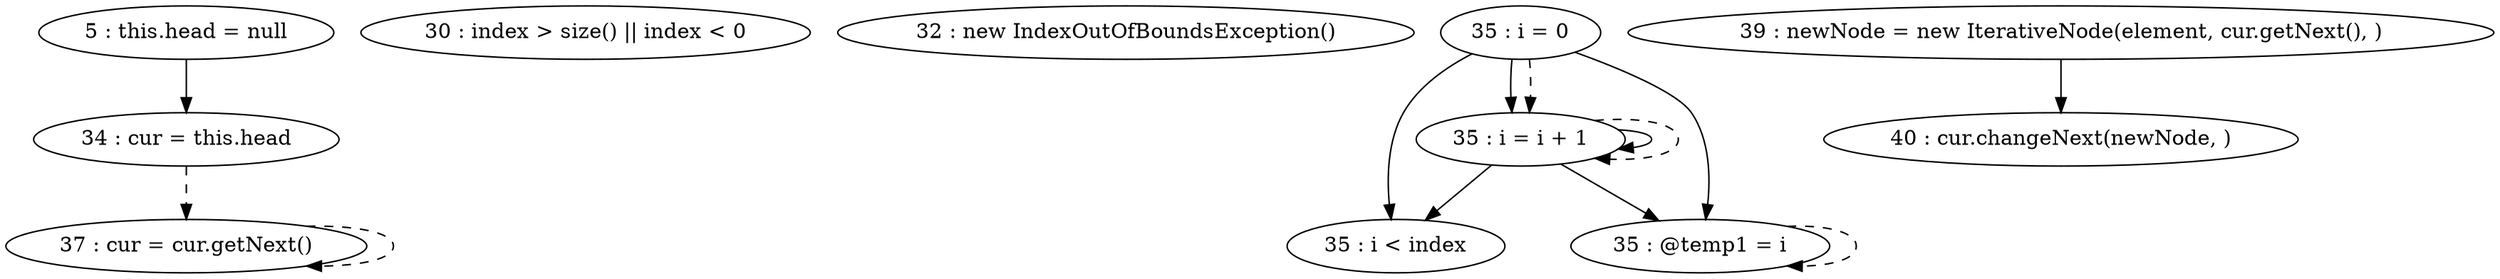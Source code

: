 digraph G {
"5 : this.head = null"
"5 : this.head = null" -> "34 : cur = this.head"
"30 : index > size() || index < 0"
"32 : new IndexOutOfBoundsException()"
"34 : cur = this.head"
"34 : cur = this.head" -> "37 : cur = cur.getNext()" [style=dashed]
"35 : i = 0"
"35 : i = 0" -> "35 : i < index"
"35 : i = 0" -> "35 : @temp1 = i"
"35 : i = 0" -> "35 : i = i + 1"
"35 : i = 0" -> "35 : i = i + 1" [style=dashed]
"35 : i < index"
"37 : cur = cur.getNext()"
"37 : cur = cur.getNext()" -> "37 : cur = cur.getNext()" [style=dashed]
"35 : @temp1 = i"
"35 : @temp1 = i" -> "35 : @temp1 = i" [style=dashed]
"35 : i = i + 1"
"35 : i = i + 1" -> "35 : i < index"
"35 : i = i + 1" -> "35 : @temp1 = i"
"35 : i = i + 1" -> "35 : i = i + 1"
"35 : i = i + 1" -> "35 : i = i + 1" [style=dashed]
"39 : newNode = new IterativeNode(element, cur.getNext(), )"
"39 : newNode = new IterativeNode(element, cur.getNext(), )" -> "40 : cur.changeNext(newNode, )"
"40 : cur.changeNext(newNode, )"
}